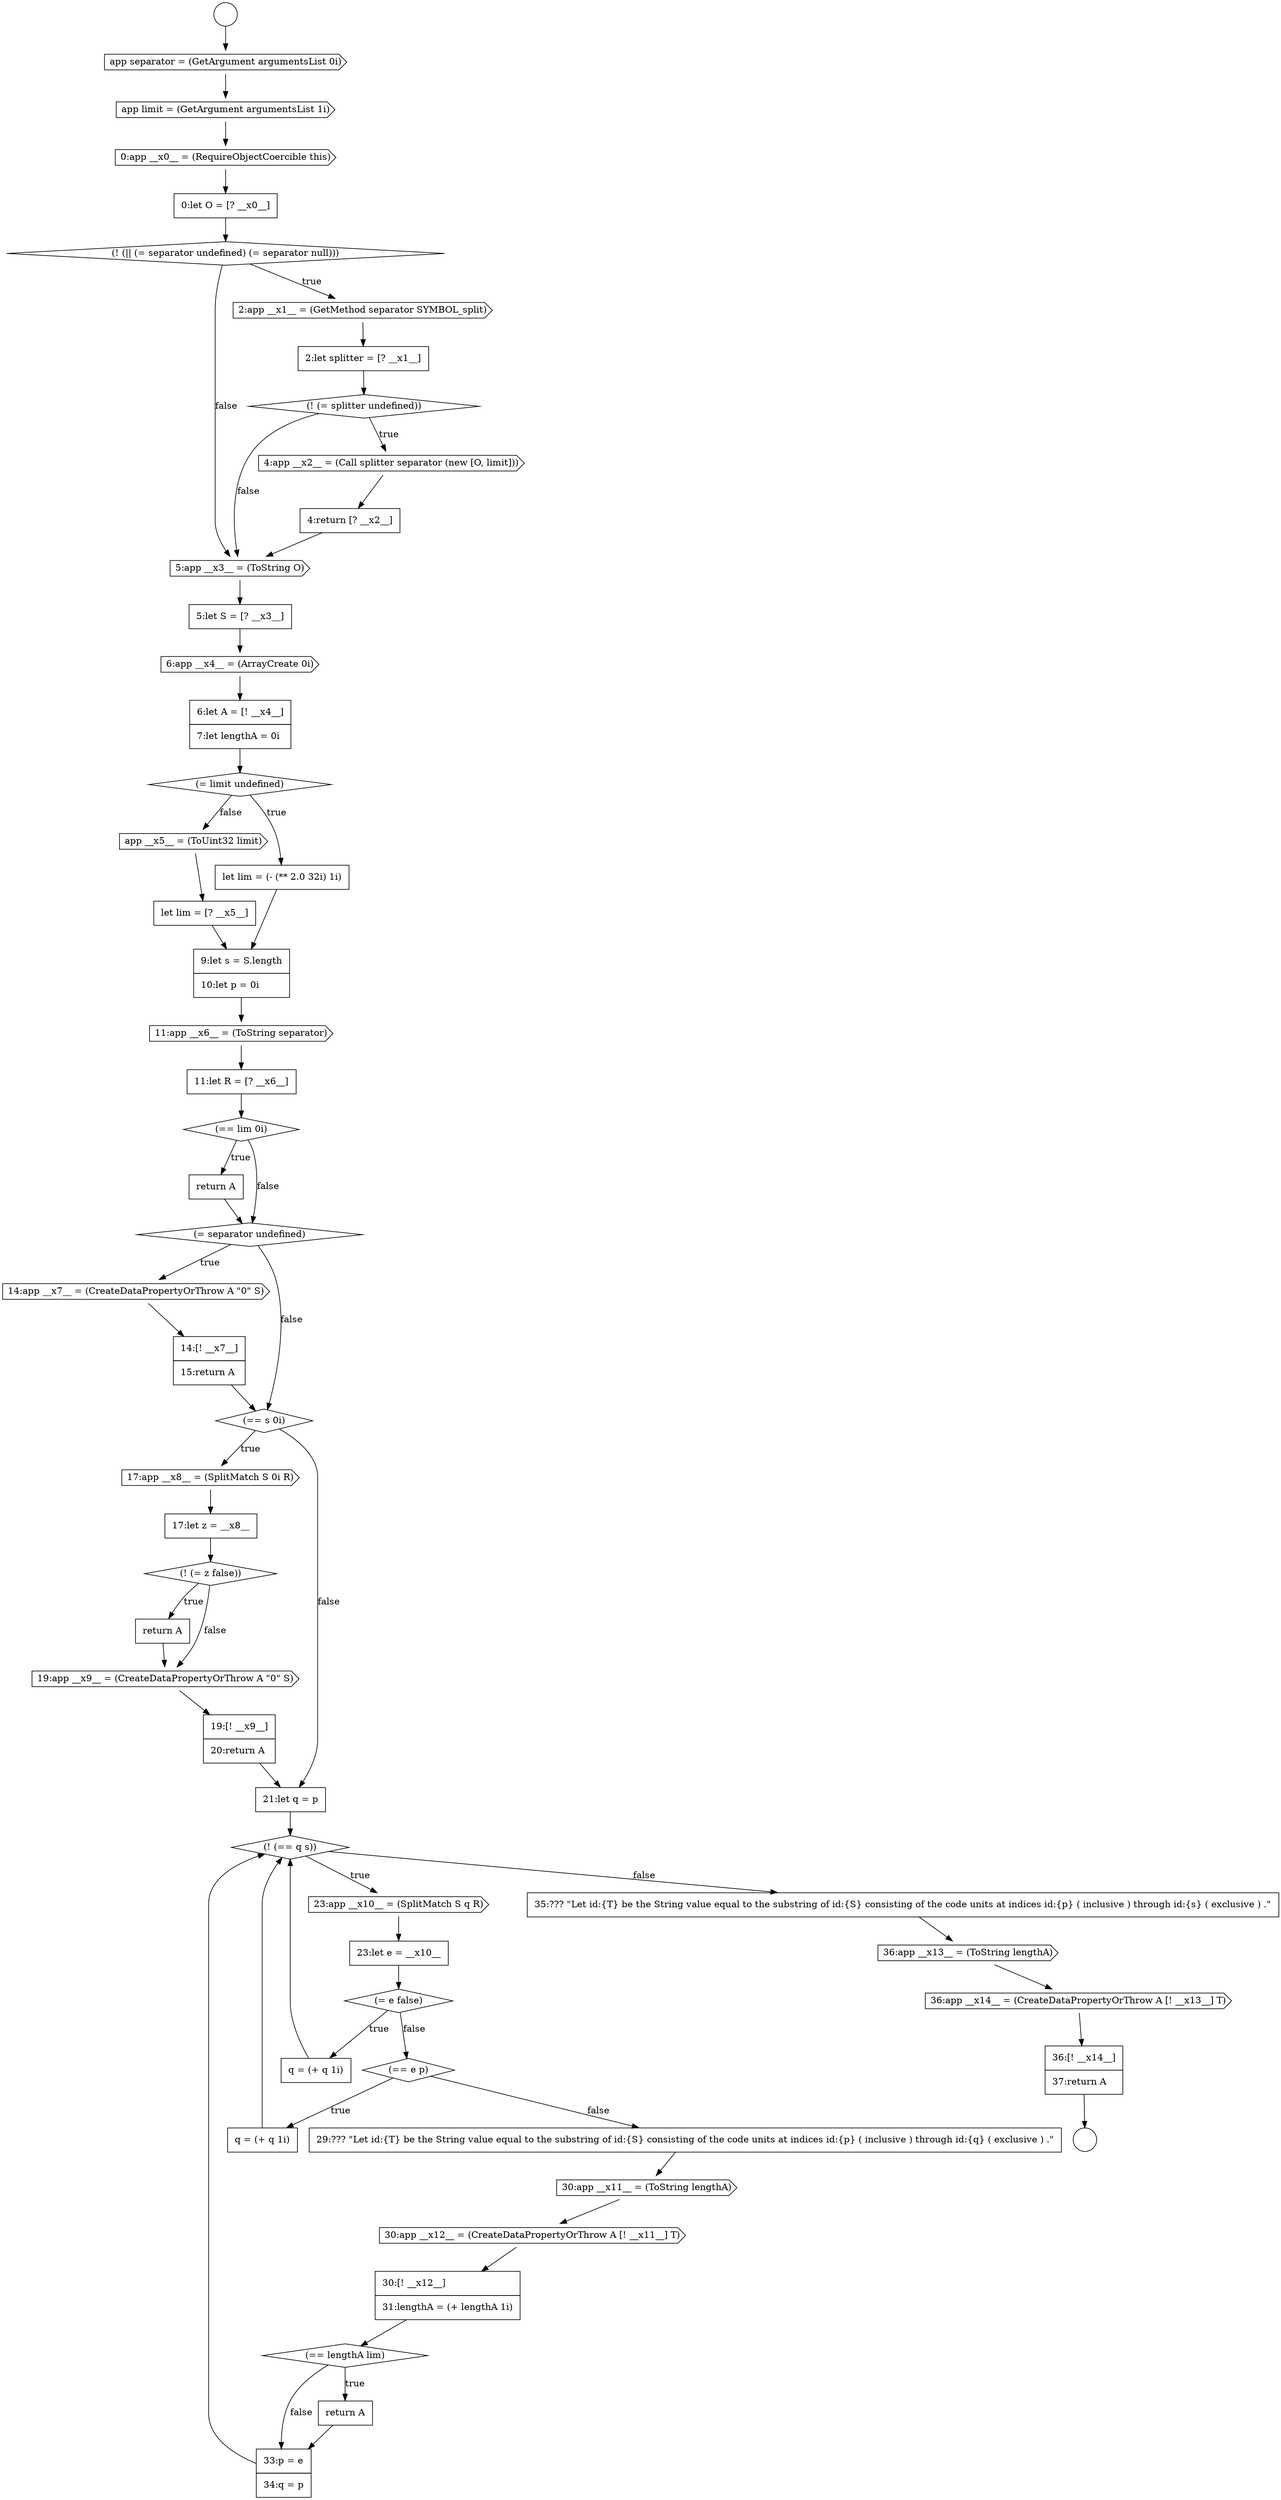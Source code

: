 digraph {
  node13993 [shape=none, margin=0, label=<<font color="black">
    <table border="0" cellborder="1" cellspacing="0" cellpadding="10">
      <tr><td align="left">21:let q = p</td></tr>
    </table>
  </font>> color="black" fillcolor="white" style=filled]
  node14007 [shape=none, margin=0, label=<<font color="black">
    <table border="0" cellborder="1" cellspacing="0" cellpadding="10">
      <tr><td align="left">33:p = e</td></tr>
      <tr><td align="left">34:q = p</td></tr>
    </table>
  </font>> color="black" fillcolor="white" style=filled]
  node13987 [shape=cds, label=<<font color="black">17:app __x8__ = (SplitMatch S 0i R)</font>> color="black" fillcolor="white" style=filled]
  node14004 [shape=none, margin=0, label=<<font color="black">
    <table border="0" cellborder="1" cellspacing="0" cellpadding="10">
      <tr><td align="left">30:[! __x12__]</td></tr>
      <tr><td align="left">31:lengthA = (+ lengthA 1i)</td></tr>
    </table>
  </font>> color="black" fillcolor="white" style=filled]
  node13964 [shape=diamond, label=<<font color="black">(! (|| (= separator undefined) (= separator null)))</font>> color="black" fillcolor="white" style=filled]
  node13979 [shape=cds, label=<<font color="black">11:app __x6__ = (ToString separator)</font>> color="black" fillcolor="white" style=filled]
  node13995 [shape=cds, label=<<font color="black">23:app __x10__ = (SplitMatch S q R)</font>> color="black" fillcolor="white" style=filled]
  node13980 [shape=none, margin=0, label=<<font color="black">
    <table border="0" cellborder="1" cellspacing="0" cellpadding="10">
      <tr><td align="left">11:let R = [? __x6__]</td></tr>
    </table>
  </font>> color="black" fillcolor="white" style=filled]
  node13963 [shape=none, margin=0, label=<<font color="black">
    <table border="0" cellborder="1" cellspacing="0" cellpadding="10">
      <tr><td align="left">0:let O = [? __x0__]</td></tr>
    </table>
  </font>> color="black" fillcolor="white" style=filled]
  node13985 [shape=none, margin=0, label=<<font color="black">
    <table border="0" cellborder="1" cellspacing="0" cellpadding="10">
      <tr><td align="left">14:[! __x7__]</td></tr>
      <tr><td align="left">15:return A</td></tr>
    </table>
  </font>> color="black" fillcolor="white" style=filled]
  node13977 [shape=none, margin=0, label=<<font color="black">
    <table border="0" cellborder="1" cellspacing="0" cellpadding="10">
      <tr><td align="left">let lim = [? __x5__]</td></tr>
    </table>
  </font>> color="black" fillcolor="white" style=filled]
  node13982 [shape=none, margin=0, label=<<font color="black">
    <table border="0" cellborder="1" cellspacing="0" cellpadding="10">
      <tr><td align="left">return A</td></tr>
    </table>
  </font>> color="black" fillcolor="white" style=filled]
  node13960 [shape=cds, label=<<font color="black">app separator = (GetArgument argumentsList 0i)</font>> color="black" fillcolor="white" style=filled]
  node13975 [shape=none, margin=0, label=<<font color="black">
    <table border="0" cellborder="1" cellspacing="0" cellpadding="10">
      <tr><td align="left">let lim = (- (** 2.0 32i) 1i)</td></tr>
    </table>
  </font>> color="black" fillcolor="white" style=filled]
  node13965 [shape=cds, label=<<font color="black">2:app __x1__ = (GetMethod separator SYMBOL_split)</font>> color="black" fillcolor="white" style=filled]
  node13970 [shape=cds, label=<<font color="black">5:app __x3__ = (ToString O)</font>> color="black" fillcolor="white" style=filled]
  node13997 [shape=diamond, label=<<font color="black">(= e false)</font>> color="black" fillcolor="white" style=filled]
  node14002 [shape=cds, label=<<font color="black">30:app __x11__ = (ToString lengthA)</font>> color="black" fillcolor="white" style=filled]
  node13961 [shape=cds, label=<<font color="black">app limit = (GetArgument argumentsList 1i)</font>> color="black" fillcolor="white" style=filled]
  node13992 [shape=none, margin=0, label=<<font color="black">
    <table border="0" cellborder="1" cellspacing="0" cellpadding="10">
      <tr><td align="left">19:[! __x9__]</td></tr>
      <tr><td align="left">20:return A</td></tr>
    </table>
  </font>> color="black" fillcolor="white" style=filled]
  node13971 [shape=none, margin=0, label=<<font color="black">
    <table border="0" cellborder="1" cellspacing="0" cellpadding="10">
      <tr><td align="left">5:let S = [? __x3__]</td></tr>
    </table>
  </font>> color="black" fillcolor="white" style=filled]
  node14000 [shape=none, margin=0, label=<<font color="black">
    <table border="0" cellborder="1" cellspacing="0" cellpadding="10">
      <tr><td align="left">q = (+ q 1i)</td></tr>
    </table>
  </font>> color="black" fillcolor="white" style=filled]
  node13976 [shape=cds, label=<<font color="black">app __x5__ = (ToUint32 limit)</font>> color="black" fillcolor="white" style=filled]
  node14011 [shape=none, margin=0, label=<<font color="black">
    <table border="0" cellborder="1" cellspacing="0" cellpadding="10">
      <tr><td align="left">36:[! __x14__]</td></tr>
      <tr><td align="left">37:return A</td></tr>
    </table>
  </font>> color="black" fillcolor="white" style=filled]
  node13981 [shape=diamond, label=<<font color="black">(== lim 0i)</font>> color="black" fillcolor="white" style=filled]
  node13996 [shape=none, margin=0, label=<<font color="black">
    <table border="0" cellborder="1" cellspacing="0" cellpadding="10">
      <tr><td align="left">23:let e = __x10__</td></tr>
    </table>
  </font>> color="black" fillcolor="white" style=filled]
  node14008 [shape=none, margin=0, label=<<font color="black">
    <table border="0" cellborder="1" cellspacing="0" cellpadding="10">
      <tr><td align="left">35:??? &quot;Let id:{T} be the String value equal to the substring of id:{S} consisting of the code units at indices id:{p} ( inclusive ) through id:{s} ( exclusive ) .&quot;</td></tr>
    </table>
  </font>> color="black" fillcolor="white" style=filled]
  node13968 [shape=cds, label=<<font color="black">4:app __x2__ = (Call splitter separator (new [O, limit]))</font>> color="black" fillcolor="white" style=filled]
  node14003 [shape=cds, label=<<font color="black">30:app __x12__ = (CreateDataPropertyOrThrow A [! __x11__] T)</font>> color="black" fillcolor="white" style=filled]
  node13989 [shape=diamond, label=<<font color="black">(! (= z false))</font>> color="black" fillcolor="white" style=filled]
  node13988 [shape=none, margin=0, label=<<font color="black">
    <table border="0" cellborder="1" cellspacing="0" cellpadding="10">
      <tr><td align="left">17:let z = __x8__</td></tr>
    </table>
  </font>> color="black" fillcolor="white" style=filled]
  node13973 [shape=none, margin=0, label=<<font color="black">
    <table border="0" cellborder="1" cellspacing="0" cellpadding="10">
      <tr><td align="left">6:let A = [! __x4__]</td></tr>
      <tr><td align="left">7:let lengthA = 0i</td></tr>
    </table>
  </font>> color="black" fillcolor="white" style=filled]
  node13972 [shape=cds, label=<<font color="black">6:app __x4__ = (ArrayCreate 0i)</font>> color="black" fillcolor="white" style=filled]
  node13999 [shape=diamond, label=<<font color="black">(== e p)</font>> color="black" fillcolor="white" style=filled]
  node14010 [shape=cds, label=<<font color="black">36:app __x14__ = (CreateDataPropertyOrThrow A [! __x13__] T)</font>> color="black" fillcolor="white" style=filled]
  node13984 [shape=cds, label=<<font color="black">14:app __x7__ = (CreateDataPropertyOrThrow A &quot;0&quot; S)</font>> color="black" fillcolor="white" style=filled]
  node13958 [shape=circle label=" " color="black" fillcolor="white" style=filled]
  node13967 [shape=diamond, label=<<font color="black">(! (= splitter undefined))</font>> color="black" fillcolor="white" style=filled]
  node13990 [shape=none, margin=0, label=<<font color="black">
    <table border="0" cellborder="1" cellspacing="0" cellpadding="10">
      <tr><td align="left">return A</td></tr>
    </table>
  </font>> color="black" fillcolor="white" style=filled]
  node13978 [shape=none, margin=0, label=<<font color="black">
    <table border="0" cellborder="1" cellspacing="0" cellpadding="10">
      <tr><td align="left">9:let s = S.length</td></tr>
      <tr><td align="left">10:let p = 0i</td></tr>
    </table>
  </font>> color="black" fillcolor="white" style=filled]
  node14005 [shape=diamond, label=<<font color="black">(== lengthA lim)</font>> color="black" fillcolor="white" style=filled]
  node13983 [shape=diamond, label=<<font color="black">(= separator undefined)</font>> color="black" fillcolor="white" style=filled]
  node13994 [shape=diamond, label=<<font color="black">(! (== q s))</font>> color="black" fillcolor="white" style=filled]
  node13974 [shape=diamond, label=<<font color="black">(= limit undefined)</font>> color="black" fillcolor="white" style=filled]
  node14009 [shape=cds, label=<<font color="black">36:app __x13__ = (ToString lengthA)</font>> color="black" fillcolor="white" style=filled]
  node13959 [shape=circle label=" " color="black" fillcolor="white" style=filled]
  node13969 [shape=none, margin=0, label=<<font color="black">
    <table border="0" cellborder="1" cellspacing="0" cellpadding="10">
      <tr><td align="left">4:return [? __x2__]</td></tr>
    </table>
  </font>> color="black" fillcolor="white" style=filled]
  node13998 [shape=none, margin=0, label=<<font color="black">
    <table border="0" cellborder="1" cellspacing="0" cellpadding="10">
      <tr><td align="left">q = (+ q 1i)</td></tr>
    </table>
  </font>> color="black" fillcolor="white" style=filled]
  node13991 [shape=cds, label=<<font color="black">19:app __x9__ = (CreateDataPropertyOrThrow A &quot;0&quot; S)</font>> color="black" fillcolor="white" style=filled]
  node13986 [shape=diamond, label=<<font color="black">(== s 0i)</font>> color="black" fillcolor="white" style=filled]
  node14001 [shape=none, margin=0, label=<<font color="black">
    <table border="0" cellborder="1" cellspacing="0" cellpadding="10">
      <tr><td align="left">29:??? &quot;Let id:{T} be the String value equal to the substring of id:{S} consisting of the code units at indices id:{p} ( inclusive ) through id:{q} ( exclusive ) .&quot;</td></tr>
    </table>
  </font>> color="black" fillcolor="white" style=filled]
  node13966 [shape=none, margin=0, label=<<font color="black">
    <table border="0" cellborder="1" cellspacing="0" cellpadding="10">
      <tr><td align="left">2:let splitter = [? __x1__]</td></tr>
    </table>
  </font>> color="black" fillcolor="white" style=filled]
  node14006 [shape=none, margin=0, label=<<font color="black">
    <table border="0" cellborder="1" cellspacing="0" cellpadding="10">
      <tr><td align="left">return A</td></tr>
    </table>
  </font>> color="black" fillcolor="white" style=filled]
  node13962 [shape=cds, label=<<font color="black">0:app __x0__ = (RequireObjectCoercible this)</font>> color="black" fillcolor="white" style=filled]
  node13995 -> node13996 [ color="black"]
  node13985 -> node13986 [ color="black"]
  node13980 -> node13981 [ color="black"]
  node13963 -> node13964 [ color="black"]
  node13994 -> node13995 [label=<<font color="black">true</font>> color="black"]
  node13994 -> node14008 [label=<<font color="black">false</font>> color="black"]
  node13968 -> node13969 [ color="black"]
  node13991 -> node13992 [ color="black"]
  node14001 -> node14002 [ color="black"]
  node13992 -> node13993 [ color="black"]
  node13960 -> node13961 [ color="black"]
  node13976 -> node13977 [ color="black"]
  node13974 -> node13975 [label=<<font color="black">true</font>> color="black"]
  node13974 -> node13976 [label=<<font color="black">false</font>> color="black"]
  node13967 -> node13968 [label=<<font color="black">true</font>> color="black"]
  node13967 -> node13970 [label=<<font color="black">false</font>> color="black"]
  node13986 -> node13987 [label=<<font color="black">true</font>> color="black"]
  node13986 -> node13993 [label=<<font color="black">false</font>> color="black"]
  node13958 -> node13960 [ color="black"]
  node13993 -> node13994 [ color="black"]
  node13982 -> node13983 [ color="black"]
  node14007 -> node13994 [ color="black"]
  node13996 -> node13997 [ color="black"]
  node14003 -> node14004 [ color="black"]
  node13975 -> node13978 [ color="black"]
  node13971 -> node13972 [ color="black"]
  node13973 -> node13974 [ color="black"]
  node13962 -> node13963 [ color="black"]
  node14004 -> node14005 [ color="black"]
  node13966 -> node13967 [ color="black"]
  node13998 -> node13994 [ color="black"]
  node14008 -> node14009 [ color="black"]
  node13990 -> node13991 [ color="black"]
  node14005 -> node14006 [label=<<font color="black">true</font>> color="black"]
  node14005 -> node14007 [label=<<font color="black">false</font>> color="black"]
  node13989 -> node13990 [label=<<font color="black">true</font>> color="black"]
  node13989 -> node13991 [label=<<font color="black">false</font>> color="black"]
  node13972 -> node13973 [ color="black"]
  node13987 -> node13988 [ color="black"]
  node14011 -> node13959 [ color="black"]
  node13964 -> node13965 [label=<<font color="black">true</font>> color="black"]
  node13964 -> node13970 [label=<<font color="black">false</font>> color="black"]
  node13988 -> node13989 [ color="black"]
  node13965 -> node13966 [ color="black"]
  node13977 -> node13978 [ color="black"]
  node13978 -> node13979 [ color="black"]
  node13999 -> node14000 [label=<<font color="black">true</font>> color="black"]
  node13999 -> node14001 [label=<<font color="black">false</font>> color="black"]
  node13983 -> node13984 [label=<<font color="black">true</font>> color="black"]
  node13983 -> node13986 [label=<<font color="black">false</font>> color="black"]
  node13997 -> node13998 [label=<<font color="black">true</font>> color="black"]
  node13997 -> node13999 [label=<<font color="black">false</font>> color="black"]
  node14006 -> node14007 [ color="black"]
  node14010 -> node14011 [ color="black"]
  node14002 -> node14003 [ color="black"]
  node13969 -> node13970 [ color="black"]
  node13961 -> node13962 [ color="black"]
  node13970 -> node13971 [ color="black"]
  node13979 -> node13980 [ color="black"]
  node14000 -> node13994 [ color="black"]
  node13984 -> node13985 [ color="black"]
  node14009 -> node14010 [ color="black"]
  node13981 -> node13982 [label=<<font color="black">true</font>> color="black"]
  node13981 -> node13983 [label=<<font color="black">false</font>> color="black"]
}
